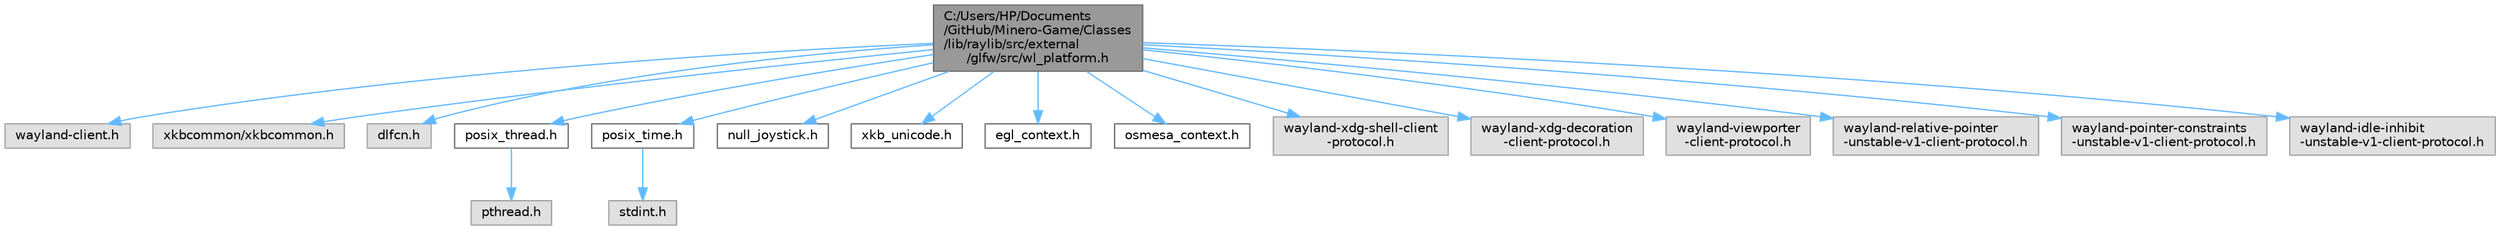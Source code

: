 digraph "C:/Users/HP/Documents/GitHub/Minero-Game/Classes/lib/raylib/src/external/glfw/src/wl_platform.h"
{
 // LATEX_PDF_SIZE
  bgcolor="transparent";
  edge [fontname=Helvetica,fontsize=10,labelfontname=Helvetica,labelfontsize=10];
  node [fontname=Helvetica,fontsize=10,shape=box,height=0.2,width=0.4];
  Node1 [id="Node000001",label="C:/Users/HP/Documents\l/GitHub/Minero-Game/Classes\l/lib/raylib/src/external\l/glfw/src/wl_platform.h",height=0.2,width=0.4,color="gray40", fillcolor="grey60", style="filled", fontcolor="black",tooltip=" "];
  Node1 -> Node2 [id="edge35_Node000001_Node000002",color="steelblue1",style="solid",tooltip=" "];
  Node2 [id="Node000002",label="wayland-client.h",height=0.2,width=0.4,color="grey60", fillcolor="#E0E0E0", style="filled",tooltip=" "];
  Node1 -> Node3 [id="edge36_Node000001_Node000003",color="steelblue1",style="solid",tooltip=" "];
  Node3 [id="Node000003",label="xkbcommon/xkbcommon.h",height=0.2,width=0.4,color="grey60", fillcolor="#E0E0E0", style="filled",tooltip=" "];
  Node1 -> Node4 [id="edge37_Node000001_Node000004",color="steelblue1",style="solid",tooltip=" "];
  Node4 [id="Node000004",label="dlfcn.h",height=0.2,width=0.4,color="grey60", fillcolor="#E0E0E0", style="filled",tooltip=" "];
  Node1 -> Node5 [id="edge38_Node000001_Node000005",color="steelblue1",style="solid",tooltip=" "];
  Node5 [id="Node000005",label="posix_thread.h",height=0.2,width=0.4,color="grey40", fillcolor="white", style="filled",URL="$_classes_2lib_2raylib_2src_2external_2glfw_2src_2posix__thread_8h.html",tooltip=" "];
  Node5 -> Node6 [id="edge39_Node000005_Node000006",color="steelblue1",style="solid",tooltip=" "];
  Node6 [id="Node000006",label="pthread.h",height=0.2,width=0.4,color="grey60", fillcolor="#E0E0E0", style="filled",tooltip=" "];
  Node1 -> Node7 [id="edge40_Node000001_Node000007",color="steelblue1",style="solid",tooltip=" "];
  Node7 [id="Node000007",label="posix_time.h",height=0.2,width=0.4,color="grey40", fillcolor="white", style="filled",URL="$_classes_2lib_2raylib_2src_2external_2glfw_2src_2posix__time_8h.html",tooltip=" "];
  Node7 -> Node8 [id="edge41_Node000007_Node000008",color="steelblue1",style="solid",tooltip=" "];
  Node8 [id="Node000008",label="stdint.h",height=0.2,width=0.4,color="grey60", fillcolor="#E0E0E0", style="filled",tooltip=" "];
  Node1 -> Node9 [id="edge42_Node000001_Node000009",color="steelblue1",style="solid",tooltip=" "];
  Node9 [id="Node000009",label="null_joystick.h",height=0.2,width=0.4,color="grey40", fillcolor="white", style="filled",URL="$_classes_2lib_2raylib_2src_2external_2glfw_2src_2null__joystick_8h.html",tooltip=" "];
  Node1 -> Node10 [id="edge43_Node000001_Node000010",color="steelblue1",style="solid",tooltip=" "];
  Node10 [id="Node000010",label="xkb_unicode.h",height=0.2,width=0.4,color="grey40", fillcolor="white", style="filled",URL="$_classes_2lib_2raylib_2src_2external_2glfw_2src_2xkb__unicode_8h.html",tooltip=" "];
  Node1 -> Node11 [id="edge44_Node000001_Node000011",color="steelblue1",style="solid",tooltip=" "];
  Node11 [id="Node000011",label="egl_context.h",height=0.2,width=0.4,color="grey40", fillcolor="white", style="filled",URL="$_classes_2lib_2raylib_2src_2external_2glfw_2src_2egl__context_8h.html",tooltip=" "];
  Node1 -> Node12 [id="edge45_Node000001_Node000012",color="steelblue1",style="solid",tooltip=" "];
  Node12 [id="Node000012",label="osmesa_context.h",height=0.2,width=0.4,color="grey40", fillcolor="white", style="filled",URL="$_classes_2lib_2raylib_2src_2external_2glfw_2src_2osmesa__context_8h.html",tooltip=" "];
  Node1 -> Node13 [id="edge46_Node000001_Node000013",color="steelblue1",style="solid",tooltip=" "];
  Node13 [id="Node000013",label="wayland-xdg-shell-client\l-protocol.h",height=0.2,width=0.4,color="grey60", fillcolor="#E0E0E0", style="filled",tooltip=" "];
  Node1 -> Node14 [id="edge47_Node000001_Node000014",color="steelblue1",style="solid",tooltip=" "];
  Node14 [id="Node000014",label="wayland-xdg-decoration\l-client-protocol.h",height=0.2,width=0.4,color="grey60", fillcolor="#E0E0E0", style="filled",tooltip=" "];
  Node1 -> Node15 [id="edge48_Node000001_Node000015",color="steelblue1",style="solid",tooltip=" "];
  Node15 [id="Node000015",label="wayland-viewporter\l-client-protocol.h",height=0.2,width=0.4,color="grey60", fillcolor="#E0E0E0", style="filled",tooltip=" "];
  Node1 -> Node16 [id="edge49_Node000001_Node000016",color="steelblue1",style="solid",tooltip=" "];
  Node16 [id="Node000016",label="wayland-relative-pointer\l-unstable-v1-client-protocol.h",height=0.2,width=0.4,color="grey60", fillcolor="#E0E0E0", style="filled",tooltip=" "];
  Node1 -> Node17 [id="edge50_Node000001_Node000017",color="steelblue1",style="solid",tooltip=" "];
  Node17 [id="Node000017",label="wayland-pointer-constraints\l-unstable-v1-client-protocol.h",height=0.2,width=0.4,color="grey60", fillcolor="#E0E0E0", style="filled",tooltip=" "];
  Node1 -> Node18 [id="edge51_Node000001_Node000018",color="steelblue1",style="solid",tooltip=" "];
  Node18 [id="Node000018",label="wayland-idle-inhibit\l-unstable-v1-client-protocol.h",height=0.2,width=0.4,color="grey60", fillcolor="#E0E0E0", style="filled",tooltip=" "];
}
